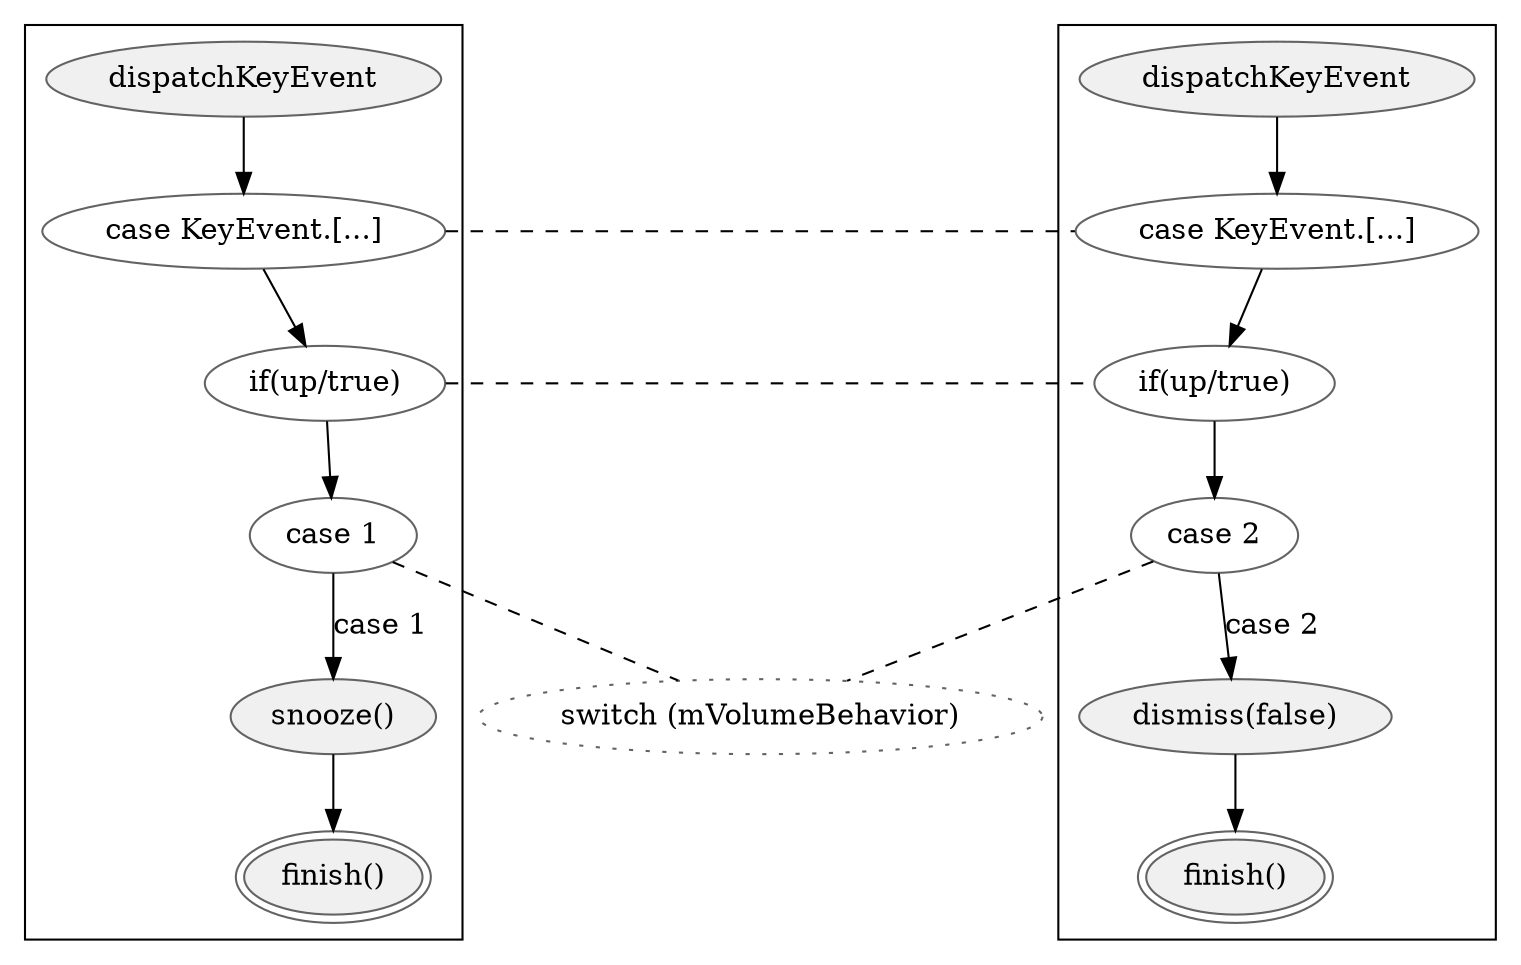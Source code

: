 digraph {
rankdir = TB;
fontname="Helvetica";
node[style="filled,solid", colorscheme=greys3, fillcolor=1, color=3];
newrank=true;
subgraph cluster_1 {
	dispatch1[label="dispatchKeyEvent"];
	switchKeyCode1[style="solid",label="case KeyEvent.[...]"];
	ifup1[style="solid", label="if(up/true)"];
	switchvBehavior1[style="solid", label="case 1"];
	snooze[label="snooze()"];
	finish1[label="finish()",peripheries=2];	
}

subgraph cluster_2 {
	dispatch2[label="dispatchKeyEvent"];
	switchKeyCode2[style="solid",label="case KeyEvent.[...]"];
	ifup2[style="solid", label="if(up/true)"];
	switchvBehavior2[style="solid", label="case 2"];
	dismiss[label="dismiss(false)"];
	finish2[label="finish()",peripheries=2];
	
}

dispatch1 -> switchKeyCode1;
switchKeyCode1 -> ifup1;
ifup1 -> switchvBehavior1;
switchvBehavior1 -> snooze[label="case 1"];
snooze -> finish1;

dispatch2 -> switchKeyCode2;
switchKeyCode2 -> ifup2;
ifup2 -> switchvBehavior2;
switchvBehavior2-> dismiss[label="case 2"];
dismiss -> finish2;

switchKeyCode1 -> switchKeyCode2[arrowhead=none,style=dashed];
ifup1 -> ifup2[arrowhead=none,style=dashed];

switchvBehavior[label="switch (mVolumeBehavior)",style=dotted];
switchvBehavior1 -> switchvBehavior[arrowhead=none,style=dashed];
switchvBehavior2 -> switchvBehavior[arrowhead=none,style=dashed];

{rank=same; dispatch1 dispatch2}
{rank=same; switchKeyCode1 switchKeyCode2}
{rank=same; ifup1 ifup2}
{rank=same; switchvBehavior1 switchvBehavior2 switchvBehavior1}
}